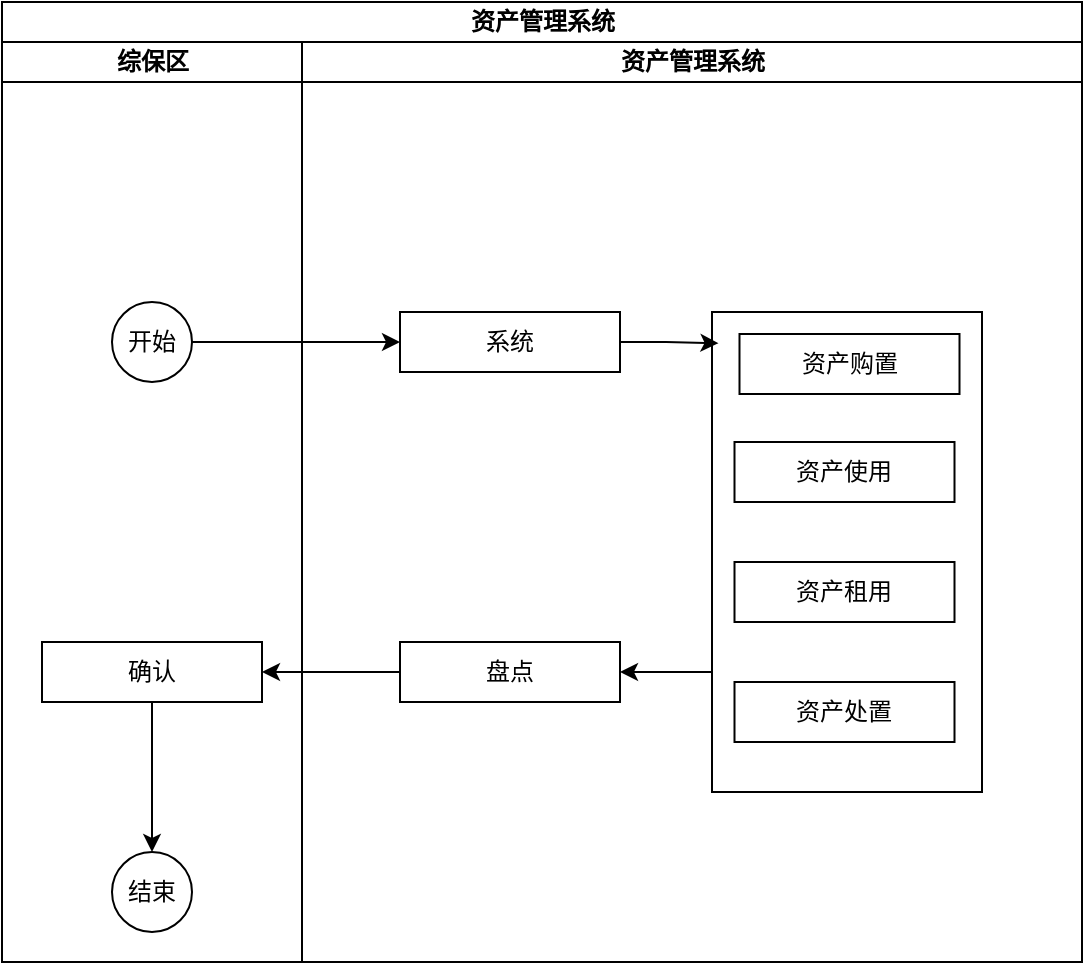 <mxfile version="26.0.5">
  <diagram id="prtHgNgQTEPvFCAcTncT" name="Page-1">
    <mxGraphModel dx="1168" dy="606" grid="1" gridSize="10" guides="1" tooltips="1" connect="1" arrows="1" fold="1" page="1" pageScale="1" pageWidth="827" pageHeight="1169" math="0" shadow="0">
      <root>
        <mxCell id="0" />
        <mxCell id="1" parent="0" />
        <mxCell id="7NTOy5Gc9yeo1NsP6rQI-1" value="资产管理系统" style="swimlane;childLayout=stackLayout;resizeParent=1;resizeParentMax=0;startSize=20;html=1;" vertex="1" parent="1">
          <mxGeometry x="160.0" y="140" width="540" height="480" as="geometry" />
        </mxCell>
        <mxCell id="7NTOy5Gc9yeo1NsP6rQI-7" style="edgeStyle=orthogonalEdgeStyle;rounded=0;orthogonalLoop=1;jettySize=auto;html=1;entryX=0;entryY=0.5;entryDx=0;entryDy=0;" edge="1" parent="7NTOy5Gc9yeo1NsP6rQI-1" source="7NTOy5Gc9yeo1NsP6rQI-24" target="7NTOy5Gc9yeo1NsP6rQI-6">
          <mxGeometry relative="1" as="geometry" />
        </mxCell>
        <mxCell id="7NTOy5Gc9yeo1NsP6rQI-2" value="综保区" style="swimlane;startSize=20;html=1;" vertex="1" parent="7NTOy5Gc9yeo1NsP6rQI-1">
          <mxGeometry y="20" width="150" height="460" as="geometry" />
        </mxCell>
        <mxCell id="7NTOy5Gc9yeo1NsP6rQI-20" value="确认" style="rounded=0;whiteSpace=wrap;html=1;" vertex="1" parent="7NTOy5Gc9yeo1NsP6rQI-2">
          <mxGeometry x="20" y="300" width="110" height="30" as="geometry" />
        </mxCell>
        <mxCell id="7NTOy5Gc9yeo1NsP6rQI-22" value="结束" style="ellipse;whiteSpace=wrap;html=1;aspect=fixed;" vertex="1" parent="7NTOy5Gc9yeo1NsP6rQI-2">
          <mxGeometry x="55" y="405" width="40" height="40" as="geometry" />
        </mxCell>
        <mxCell id="7NTOy5Gc9yeo1NsP6rQI-23" style="edgeStyle=orthogonalEdgeStyle;rounded=0;orthogonalLoop=1;jettySize=auto;html=1;entryX=0.5;entryY=0;entryDx=0;entryDy=0;" edge="1" parent="7NTOy5Gc9yeo1NsP6rQI-2" source="7NTOy5Gc9yeo1NsP6rQI-20" target="7NTOy5Gc9yeo1NsP6rQI-22">
          <mxGeometry relative="1" as="geometry" />
        </mxCell>
        <mxCell id="7NTOy5Gc9yeo1NsP6rQI-24" value="开始" style="ellipse;whiteSpace=wrap;html=1;aspect=fixed;" vertex="1" parent="7NTOy5Gc9yeo1NsP6rQI-2">
          <mxGeometry x="55" y="130" width="40" height="40" as="geometry" />
        </mxCell>
        <mxCell id="7NTOy5Gc9yeo1NsP6rQI-3" value="资产管理系统" style="swimlane;startSize=20;html=1;" vertex="1" parent="7NTOy5Gc9yeo1NsP6rQI-1">
          <mxGeometry x="150" y="20" width="390" height="460" as="geometry" />
        </mxCell>
        <mxCell id="7NTOy5Gc9yeo1NsP6rQI-19" style="edgeStyle=orthogonalEdgeStyle;rounded=0;orthogonalLoop=1;jettySize=auto;html=1;exitX=0;exitY=0.75;exitDx=0;exitDy=0;entryX=1;entryY=0.5;entryDx=0;entryDy=0;" edge="1" parent="7NTOy5Gc9yeo1NsP6rQI-3" source="7NTOy5Gc9yeo1NsP6rQI-17" target="7NTOy5Gc9yeo1NsP6rQI-18">
          <mxGeometry relative="1" as="geometry" />
        </mxCell>
        <mxCell id="7NTOy5Gc9yeo1NsP6rQI-17" value="" style="rounded=0;whiteSpace=wrap;html=1;" vertex="1" parent="7NTOy5Gc9yeo1NsP6rQI-3">
          <mxGeometry x="205" y="135" width="135" height="240" as="geometry" />
        </mxCell>
        <mxCell id="7NTOy5Gc9yeo1NsP6rQI-9" style="edgeStyle=orthogonalEdgeStyle;rounded=0;orthogonalLoop=1;jettySize=auto;html=1;entryX=0.024;entryY=0.065;entryDx=0;entryDy=0;entryPerimeter=0;" edge="1" parent="7NTOy5Gc9yeo1NsP6rQI-3" source="7NTOy5Gc9yeo1NsP6rQI-6" target="7NTOy5Gc9yeo1NsP6rQI-17">
          <mxGeometry relative="1" as="geometry" />
        </mxCell>
        <mxCell id="7NTOy5Gc9yeo1NsP6rQI-6" value="系统" style="rounded=0;whiteSpace=wrap;html=1;" vertex="1" parent="7NTOy5Gc9yeo1NsP6rQI-3">
          <mxGeometry x="49" y="135" width="110" height="30" as="geometry" />
        </mxCell>
        <mxCell id="7NTOy5Gc9yeo1NsP6rQI-8" value="资产购置" style="rounded=0;whiteSpace=wrap;html=1;" vertex="1" parent="7NTOy5Gc9yeo1NsP6rQI-3">
          <mxGeometry x="218.75" y="146" width="110" height="30" as="geometry" />
        </mxCell>
        <mxCell id="7NTOy5Gc9yeo1NsP6rQI-13" value="资产使用" style="rounded=0;whiteSpace=wrap;html=1;" vertex="1" parent="7NTOy5Gc9yeo1NsP6rQI-3">
          <mxGeometry x="216.25" y="200" width="110" height="30" as="geometry" />
        </mxCell>
        <mxCell id="7NTOy5Gc9yeo1NsP6rQI-15" value="资产租用" style="rounded=0;whiteSpace=wrap;html=1;" vertex="1" parent="7NTOy5Gc9yeo1NsP6rQI-3">
          <mxGeometry x="216.25" y="260" width="110" height="30" as="geometry" />
        </mxCell>
        <mxCell id="7NTOy5Gc9yeo1NsP6rQI-16" value="资产处置" style="rounded=0;whiteSpace=wrap;html=1;" vertex="1" parent="7NTOy5Gc9yeo1NsP6rQI-3">
          <mxGeometry x="216.25" y="320" width="110" height="30" as="geometry" />
        </mxCell>
        <mxCell id="7NTOy5Gc9yeo1NsP6rQI-18" value="盘点" style="rounded=0;whiteSpace=wrap;html=1;" vertex="1" parent="7NTOy5Gc9yeo1NsP6rQI-3">
          <mxGeometry x="49" y="300" width="110" height="30" as="geometry" />
        </mxCell>
        <mxCell id="7NTOy5Gc9yeo1NsP6rQI-21" style="edgeStyle=orthogonalEdgeStyle;rounded=0;orthogonalLoop=1;jettySize=auto;html=1;entryX=1;entryY=0.5;entryDx=0;entryDy=0;" edge="1" parent="7NTOy5Gc9yeo1NsP6rQI-1" source="7NTOy5Gc9yeo1NsP6rQI-18" target="7NTOy5Gc9yeo1NsP6rQI-20">
          <mxGeometry relative="1" as="geometry" />
        </mxCell>
      </root>
    </mxGraphModel>
  </diagram>
</mxfile>
